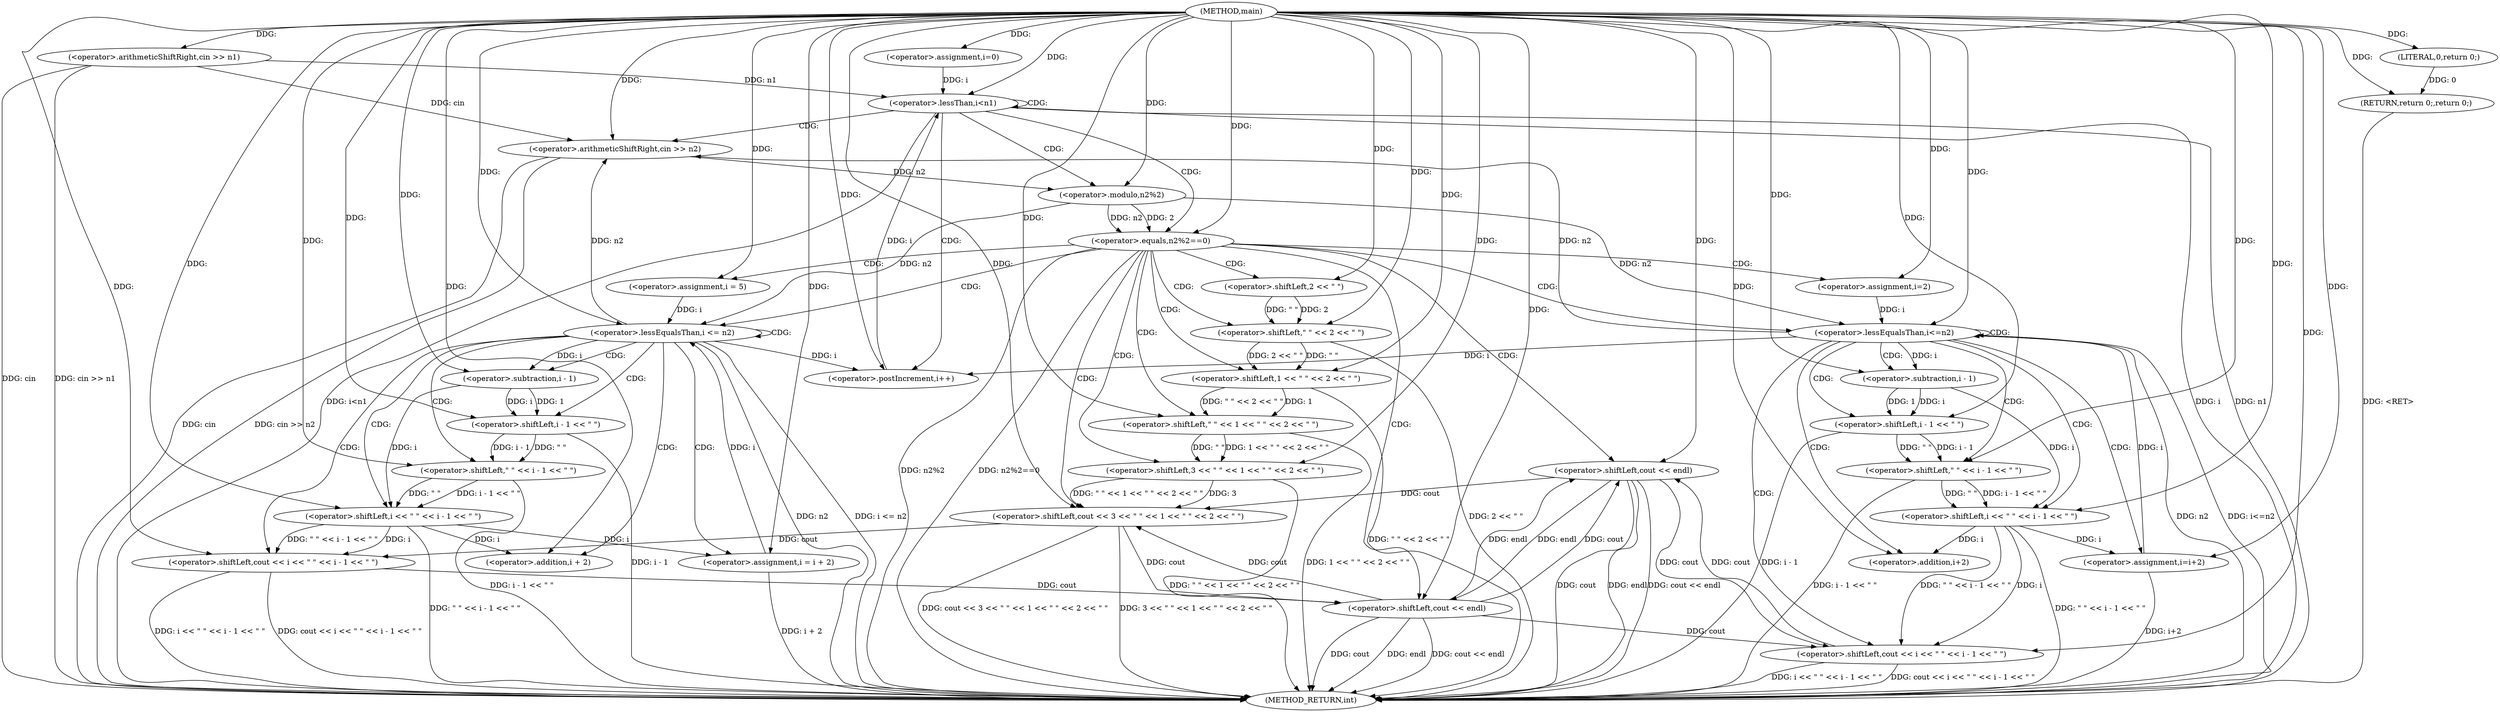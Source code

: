 digraph "main" {  
"1000101" [label = "(METHOD,main)" ]
"1000202" [label = "(METHOD_RETURN,int)" ]
"1000104" [label = "(<operator>.arithmeticShiftRight,cin >> n1)" ]
"1000200" [label = "(RETURN,return 0;,return 0;)" ]
"1000109" [label = "(<operator>.assignment,i=0)" ]
"1000112" [label = "(<operator>.lessThan,i<n1)" ]
"1000115" [label = "(<operator>.postIncrement,i++)" ]
"1000201" [label = "(LITERAL,0,return 0;)" ]
"1000119" [label = "(<operator>.arithmeticShiftRight,cin >> n2)" ]
"1000123" [label = "(<operator>.equals,n2%2==0)" ]
"1000154" [label = "(<operator>.shiftLeft,cout << endl)" ]
"1000124" [label = "(<operator>.modulo,n2%2)" ]
"1000131" [label = "(<operator>.assignment,i=2)" ]
"1000134" [label = "(<operator>.lessEqualsThan,i<=n2)" ]
"1000137" [label = "(<operator>.assignment,i=i+2)" ]
"1000159" [label = "(<operator>.shiftLeft,cout << 3 << \" \" << 1 << \" \" << 2 << \" \")" ]
"1000197" [label = "(<operator>.shiftLeft,cout << endl)" ]
"1000143" [label = "(<operator>.shiftLeft,cout << i << \" \" << i - 1 << \" \")" ]
"1000174" [label = "(<operator>.assignment,i = 5)" ]
"1000177" [label = "(<operator>.lessEqualsThan,i <= n2)" ]
"1000180" [label = "(<operator>.assignment,i = i + 2)" ]
"1000139" [label = "(<operator>.addition,i+2)" ]
"1000161" [label = "(<operator>.shiftLeft,3 << \" \" << 1 << \" \" << 2 << \" \")" ]
"1000186" [label = "(<operator>.shiftLeft,cout << i << \" \" << i - 1 << \" \")" ]
"1000145" [label = "(<operator>.shiftLeft,i << \" \" << i - 1 << \" \")" ]
"1000163" [label = "(<operator>.shiftLeft,\" \" << 1 << \" \" << 2 << \" \")" ]
"1000182" [label = "(<operator>.addition,i + 2)" ]
"1000147" [label = "(<operator>.shiftLeft,\" \" << i - 1 << \" \")" ]
"1000165" [label = "(<operator>.shiftLeft,1 << \" \" << 2 << \" \")" ]
"1000188" [label = "(<operator>.shiftLeft,i << \" \" << i - 1 << \" \")" ]
"1000149" [label = "(<operator>.shiftLeft,i - 1 << \" \")" ]
"1000167" [label = "(<operator>.shiftLeft,\" \" << 2 << \" \")" ]
"1000190" [label = "(<operator>.shiftLeft,\" \" << i - 1 << \" \")" ]
"1000150" [label = "(<operator>.subtraction,i - 1)" ]
"1000169" [label = "(<operator>.shiftLeft,2 << \" \")" ]
"1000192" [label = "(<operator>.shiftLeft,i - 1 << \" \")" ]
"1000193" [label = "(<operator>.subtraction,i - 1)" ]
  "1000200" -> "1000202"  [ label = "DDG: <RET>"] 
  "1000104" -> "1000202"  [ label = "DDG: cin"] 
  "1000104" -> "1000202"  [ label = "DDG: cin >> n1"] 
  "1000112" -> "1000202"  [ label = "DDG: i"] 
  "1000112" -> "1000202"  [ label = "DDG: n1"] 
  "1000112" -> "1000202"  [ label = "DDG: i<n1"] 
  "1000119" -> "1000202"  [ label = "DDG: cin"] 
  "1000119" -> "1000202"  [ label = "DDG: cin >> n2"] 
  "1000123" -> "1000202"  [ label = "DDG: n2%2"] 
  "1000123" -> "1000202"  [ label = "DDG: n2%2==0"] 
  "1000167" -> "1000202"  [ label = "DDG: 2 << \" \""] 
  "1000165" -> "1000202"  [ label = "DDG: \" \" << 2 << \" \""] 
  "1000163" -> "1000202"  [ label = "DDG: 1 << \" \" << 2 << \" \""] 
  "1000161" -> "1000202"  [ label = "DDG: \" \" << 1 << \" \" << 2 << \" \""] 
  "1000159" -> "1000202"  [ label = "DDG: 3 << \" \" << 1 << \" \" << 2 << \" \""] 
  "1000159" -> "1000202"  [ label = "DDG: cout << 3 << \" \" << 1 << \" \" << 2 << \" \""] 
  "1000177" -> "1000202"  [ label = "DDG: n2"] 
  "1000177" -> "1000202"  [ label = "DDG: i <= n2"] 
  "1000197" -> "1000202"  [ label = "DDG: cout"] 
  "1000197" -> "1000202"  [ label = "DDG: endl"] 
  "1000197" -> "1000202"  [ label = "DDG: cout << endl"] 
  "1000192" -> "1000202"  [ label = "DDG: i - 1"] 
  "1000190" -> "1000202"  [ label = "DDG: i - 1 << \" \""] 
  "1000188" -> "1000202"  [ label = "DDG: \" \" << i - 1 << \" \""] 
  "1000186" -> "1000202"  [ label = "DDG: i << \" \" << i - 1 << \" \""] 
  "1000186" -> "1000202"  [ label = "DDG: cout << i << \" \" << i - 1 << \" \""] 
  "1000180" -> "1000202"  [ label = "DDG: i + 2"] 
  "1000134" -> "1000202"  [ label = "DDG: n2"] 
  "1000134" -> "1000202"  [ label = "DDG: i<=n2"] 
  "1000154" -> "1000202"  [ label = "DDG: cout"] 
  "1000154" -> "1000202"  [ label = "DDG: endl"] 
  "1000154" -> "1000202"  [ label = "DDG: cout << endl"] 
  "1000149" -> "1000202"  [ label = "DDG: i - 1"] 
  "1000147" -> "1000202"  [ label = "DDG: i - 1 << \" \""] 
  "1000145" -> "1000202"  [ label = "DDG: \" \" << i - 1 << \" \""] 
  "1000143" -> "1000202"  [ label = "DDG: i << \" \" << i - 1 << \" \""] 
  "1000143" -> "1000202"  [ label = "DDG: cout << i << \" \" << i - 1 << \" \""] 
  "1000137" -> "1000202"  [ label = "DDG: i+2"] 
  "1000201" -> "1000200"  [ label = "DDG: 0"] 
  "1000101" -> "1000200"  [ label = "DDG: "] 
  "1000101" -> "1000104"  [ label = "DDG: "] 
  "1000101" -> "1000109"  [ label = "DDG: "] 
  "1000101" -> "1000201"  [ label = "DDG: "] 
  "1000109" -> "1000112"  [ label = "DDG: i"] 
  "1000115" -> "1000112"  [ label = "DDG: i"] 
  "1000101" -> "1000112"  [ label = "DDG: "] 
  "1000104" -> "1000112"  [ label = "DDG: n1"] 
  "1000177" -> "1000115"  [ label = "DDG: i"] 
  "1000134" -> "1000115"  [ label = "DDG: i"] 
  "1000101" -> "1000115"  [ label = "DDG: "] 
  "1000104" -> "1000119"  [ label = "DDG: cin"] 
  "1000101" -> "1000119"  [ label = "DDG: "] 
  "1000177" -> "1000119"  [ label = "DDG: n2"] 
  "1000134" -> "1000119"  [ label = "DDG: n2"] 
  "1000124" -> "1000123"  [ label = "DDG: n2"] 
  "1000124" -> "1000123"  [ label = "DDG: 2"] 
  "1000101" -> "1000123"  [ label = "DDG: "] 
  "1000119" -> "1000124"  [ label = "DDG: n2"] 
  "1000101" -> "1000124"  [ label = "DDG: "] 
  "1000101" -> "1000131"  [ label = "DDG: "] 
  "1000101" -> "1000137"  [ label = "DDG: "] 
  "1000145" -> "1000137"  [ label = "DDG: i"] 
  "1000197" -> "1000154"  [ label = "DDG: cout"] 
  "1000143" -> "1000154"  [ label = "DDG: cout"] 
  "1000101" -> "1000154"  [ label = "DDG: "] 
  "1000197" -> "1000154"  [ label = "DDG: endl"] 
  "1000131" -> "1000134"  [ label = "DDG: i"] 
  "1000137" -> "1000134"  [ label = "DDG: i"] 
  "1000101" -> "1000134"  [ label = "DDG: "] 
  "1000124" -> "1000134"  [ label = "DDG: n2"] 
  "1000197" -> "1000159"  [ label = "DDG: cout"] 
  "1000154" -> "1000159"  [ label = "DDG: cout"] 
  "1000101" -> "1000159"  [ label = "DDG: "] 
  "1000161" -> "1000159"  [ label = "DDG: \" \" << 1 << \" \" << 2 << \" \""] 
  "1000161" -> "1000159"  [ label = "DDG: 3"] 
  "1000101" -> "1000174"  [ label = "DDG: "] 
  "1000188" -> "1000180"  [ label = "DDG: i"] 
  "1000101" -> "1000180"  [ label = "DDG: "] 
  "1000159" -> "1000197"  [ label = "DDG: cout"] 
  "1000186" -> "1000197"  [ label = "DDG: cout"] 
  "1000101" -> "1000197"  [ label = "DDG: "] 
  "1000154" -> "1000197"  [ label = "DDG: endl"] 
  "1000145" -> "1000139"  [ label = "DDG: i"] 
  "1000101" -> "1000139"  [ label = "DDG: "] 
  "1000197" -> "1000143"  [ label = "DDG: cout"] 
  "1000154" -> "1000143"  [ label = "DDG: cout"] 
  "1000101" -> "1000143"  [ label = "DDG: "] 
  "1000145" -> "1000143"  [ label = "DDG: i"] 
  "1000145" -> "1000143"  [ label = "DDG: \" \" << i - 1 << \" \""] 
  "1000101" -> "1000161"  [ label = "DDG: "] 
  "1000163" -> "1000161"  [ label = "DDG: \" \""] 
  "1000163" -> "1000161"  [ label = "DDG: 1 << \" \" << 2 << \" \""] 
  "1000174" -> "1000177"  [ label = "DDG: i"] 
  "1000180" -> "1000177"  [ label = "DDG: i"] 
  "1000101" -> "1000177"  [ label = "DDG: "] 
  "1000124" -> "1000177"  [ label = "DDG: n2"] 
  "1000150" -> "1000145"  [ label = "DDG: i"] 
  "1000101" -> "1000145"  [ label = "DDG: "] 
  "1000147" -> "1000145"  [ label = "DDG: \" \""] 
  "1000147" -> "1000145"  [ label = "DDG: i - 1 << \" \""] 
  "1000101" -> "1000163"  [ label = "DDG: "] 
  "1000165" -> "1000163"  [ label = "DDG: \" \" << 2 << \" \""] 
  "1000165" -> "1000163"  [ label = "DDG: 1"] 
  "1000188" -> "1000182"  [ label = "DDG: i"] 
  "1000101" -> "1000182"  [ label = "DDG: "] 
  "1000159" -> "1000186"  [ label = "DDG: cout"] 
  "1000101" -> "1000186"  [ label = "DDG: "] 
  "1000188" -> "1000186"  [ label = "DDG: \" \" << i - 1 << \" \""] 
  "1000188" -> "1000186"  [ label = "DDG: i"] 
  "1000101" -> "1000147"  [ label = "DDG: "] 
  "1000149" -> "1000147"  [ label = "DDG: \" \""] 
  "1000149" -> "1000147"  [ label = "DDG: i - 1"] 
  "1000101" -> "1000165"  [ label = "DDG: "] 
  "1000167" -> "1000165"  [ label = "DDG: \" \""] 
  "1000167" -> "1000165"  [ label = "DDG: 2 << \" \""] 
  "1000193" -> "1000188"  [ label = "DDG: i"] 
  "1000101" -> "1000188"  [ label = "DDG: "] 
  "1000190" -> "1000188"  [ label = "DDG: \" \""] 
  "1000190" -> "1000188"  [ label = "DDG: i - 1 << \" \""] 
  "1000150" -> "1000149"  [ label = "DDG: i"] 
  "1000150" -> "1000149"  [ label = "DDG: 1"] 
  "1000101" -> "1000149"  [ label = "DDG: "] 
  "1000101" -> "1000167"  [ label = "DDG: "] 
  "1000169" -> "1000167"  [ label = "DDG: 2"] 
  "1000169" -> "1000167"  [ label = "DDG: \" \""] 
  "1000101" -> "1000190"  [ label = "DDG: "] 
  "1000192" -> "1000190"  [ label = "DDG: i - 1"] 
  "1000192" -> "1000190"  [ label = "DDG: \" \""] 
  "1000134" -> "1000150"  [ label = "DDG: i"] 
  "1000101" -> "1000150"  [ label = "DDG: "] 
  "1000101" -> "1000169"  [ label = "DDG: "] 
  "1000193" -> "1000192"  [ label = "DDG: 1"] 
  "1000193" -> "1000192"  [ label = "DDG: i"] 
  "1000101" -> "1000192"  [ label = "DDG: "] 
  "1000177" -> "1000193"  [ label = "DDG: i"] 
  "1000101" -> "1000193"  [ label = "DDG: "] 
  "1000112" -> "1000119"  [ label = "CDG: "] 
  "1000112" -> "1000112"  [ label = "CDG: "] 
  "1000112" -> "1000123"  [ label = "CDG: "] 
  "1000112" -> "1000124"  [ label = "CDG: "] 
  "1000112" -> "1000115"  [ label = "CDG: "] 
  "1000123" -> "1000174"  [ label = "CDG: "] 
  "1000123" -> "1000161"  [ label = "CDG: "] 
  "1000123" -> "1000197"  [ label = "CDG: "] 
  "1000123" -> "1000165"  [ label = "CDG: "] 
  "1000123" -> "1000169"  [ label = "CDG: "] 
  "1000123" -> "1000163"  [ label = "CDG: "] 
  "1000123" -> "1000131"  [ label = "CDG: "] 
  "1000123" -> "1000159"  [ label = "CDG: "] 
  "1000123" -> "1000167"  [ label = "CDG: "] 
  "1000123" -> "1000154"  [ label = "CDG: "] 
  "1000123" -> "1000177"  [ label = "CDG: "] 
  "1000123" -> "1000134"  [ label = "CDG: "] 
  "1000134" -> "1000150"  [ label = "CDG: "] 
  "1000134" -> "1000139"  [ label = "CDG: "] 
  "1000134" -> "1000149"  [ label = "CDG: "] 
  "1000134" -> "1000143"  [ label = "CDG: "] 
  "1000134" -> "1000137"  [ label = "CDG: "] 
  "1000134" -> "1000147"  [ label = "CDG: "] 
  "1000134" -> "1000145"  [ label = "CDG: "] 
  "1000134" -> "1000134"  [ label = "CDG: "] 
  "1000177" -> "1000182"  [ label = "CDG: "] 
  "1000177" -> "1000186"  [ label = "CDG: "] 
  "1000177" -> "1000180"  [ label = "CDG: "] 
  "1000177" -> "1000188"  [ label = "CDG: "] 
  "1000177" -> "1000190"  [ label = "CDG: "] 
  "1000177" -> "1000193"  [ label = "CDG: "] 
  "1000177" -> "1000192"  [ label = "CDG: "] 
  "1000177" -> "1000177"  [ label = "CDG: "] 
}

